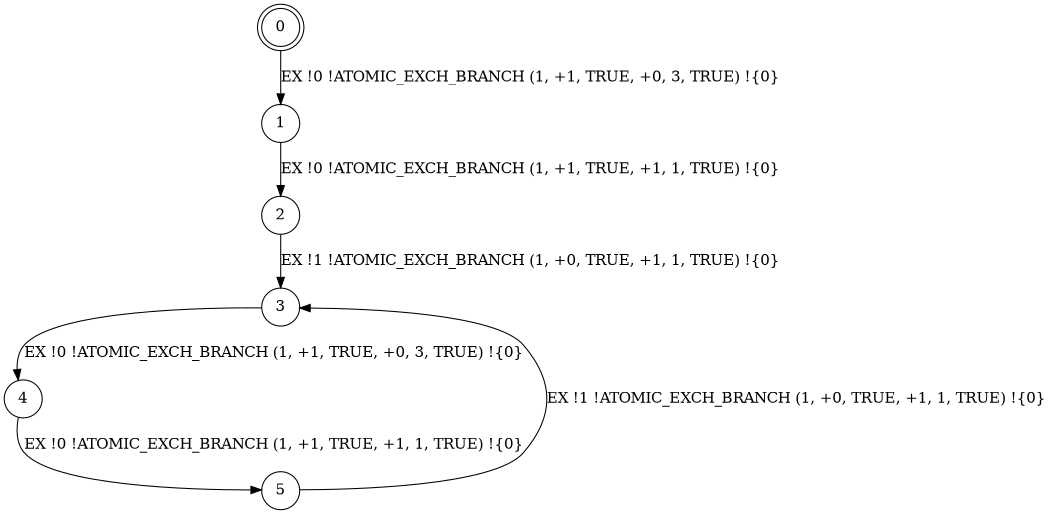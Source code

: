 digraph BCG {
size = "7, 10.5";
center = TRUE;
node [shape = circle];
0 [peripheries = 2];
0 -> 1 [label = "EX !0 !ATOMIC_EXCH_BRANCH (1, +1, TRUE, +0, 3, TRUE) !{0}"];
1 -> 2 [label = "EX !0 !ATOMIC_EXCH_BRANCH (1, +1, TRUE, +1, 1, TRUE) !{0}"];
2 -> 3 [label = "EX !1 !ATOMIC_EXCH_BRANCH (1, +0, TRUE, +1, 1, TRUE) !{0}"];
3 -> 4 [label = "EX !0 !ATOMIC_EXCH_BRANCH (1, +1, TRUE, +0, 3, TRUE) !{0}"];
4 -> 5 [label = "EX !0 !ATOMIC_EXCH_BRANCH (1, +1, TRUE, +1, 1, TRUE) !{0}"];
5 -> 3 [label = "EX !1 !ATOMIC_EXCH_BRANCH (1, +0, TRUE, +1, 1, TRUE) !{0}"];
}

